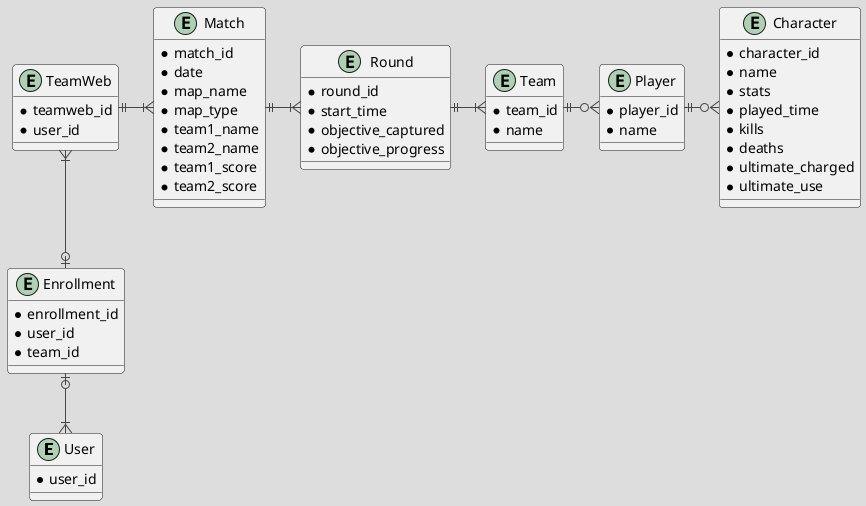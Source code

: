 @startuml
!theme toy


entity User {
  * user_id

}

entity Enrollment {
  * enrollment_id
  * user_id
  * team_id
}

entity TeamWeb {
  * teamweb_id
  * user_id
}

entity Match {
  * match_id
  * date
  * map_name
  * map_type
  * team1_name
  * team2_name
  * team1_score
  * team2_score
}

entity Round {
  * round_id
  * start_time
  * objective_captured
  * objective_progress
}

entity Team {
  * team_id
  * name
}

entity Player {
  * player_id
  * name
}

entity Character {
  * character_id
  * name
  * stats
  * played_time
  * kills
  * deaths
  * ultimate_charged
  * ultimate_use

}

TeamWeb }|--o| Enrollment
Enrollment |o--|{ User


Match ||-|{ Round
Round ||-|{ Team
Team  ||-o{ Player
Player ||-o{ Character

TeamWeb ||-|{ Match

@enduml